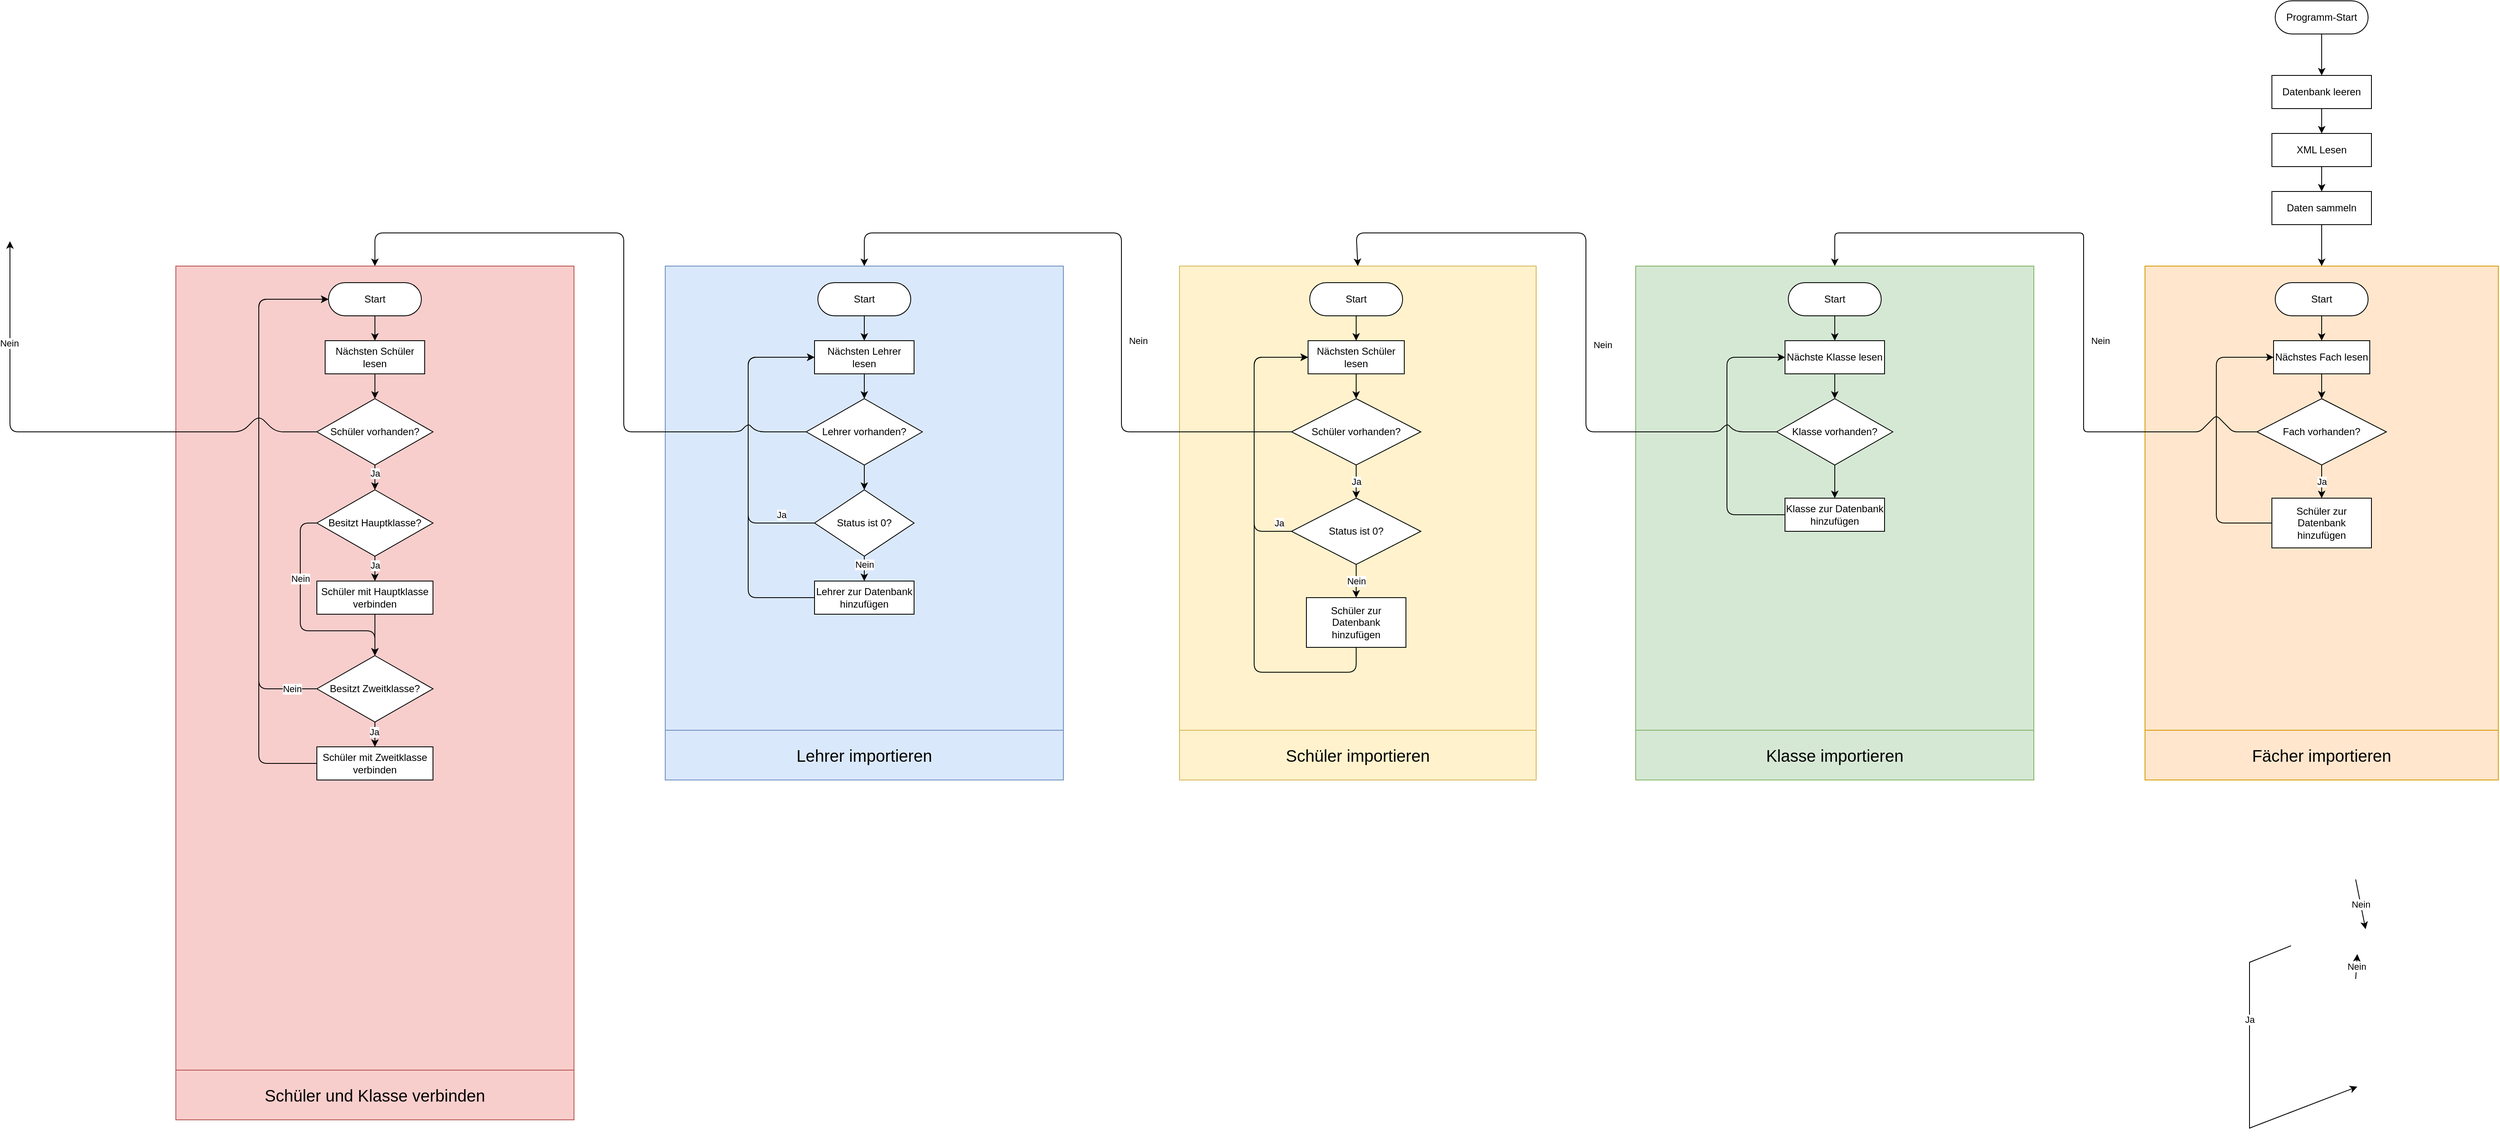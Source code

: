 <mxfile version="14.0.4" type="github">
  <diagram id="C5RBs43oDa-KdzZeNtuy" name="Page-1">
    <mxGraphModel dx="2893" dy="695" grid="1" gridSize="10" guides="1" tooltips="1" connect="1" arrows="1" fold="1" page="0" pageScale="1" pageWidth="827" pageHeight="1169" math="0" shadow="0">
      <root>
        <mxCell id="WIyWlLk6GJQsqaUBKTNV-0" />
        <mxCell id="WIyWlLk6GJQsqaUBKTNV-1" parent="WIyWlLk6GJQsqaUBKTNV-0" />
        <mxCell id="60U_zf2lgupUqB9_SDqL-3" value="" style="rounded=0;whiteSpace=wrap;html=1;fillColor=#ffe6cc;strokeColor=#d79b00;" parent="WIyWlLk6GJQsqaUBKTNV-1" vertex="1">
          <mxGeometry x="234" width="426" height="560" as="geometry" />
        </mxCell>
        <mxCell id="JuJs7r0N4jEg0hdFKSLC-4" style="edgeStyle=orthogonalEdgeStyle;rounded=0;orthogonalLoop=1;jettySize=auto;html=1;exitX=0.5;exitY=1;exitDx=0;exitDy=0;entryX=0.5;entryY=0;entryDx=0;entryDy=0;" parent="WIyWlLk6GJQsqaUBKTNV-1" source="JuJs7r0N4jEg0hdFKSLC-0" target="JuJs7r0N4jEg0hdFKSLC-3" edge="1">
          <mxGeometry relative="1" as="geometry">
            <mxPoint x="447" y="160" as="targetPoint" />
          </mxGeometry>
        </mxCell>
        <mxCell id="JuJs7r0N4jEg0hdFKSLC-0" value="Start" style="rounded=1;whiteSpace=wrap;html=1;arcSize=50;" parent="WIyWlLk6GJQsqaUBKTNV-1" vertex="1">
          <mxGeometry x="391.0" y="20" width="112" height="40" as="geometry" />
        </mxCell>
        <mxCell id="JuJs7r0N4jEg0hdFKSLC-8" style="edgeStyle=orthogonalEdgeStyle;rounded=0;orthogonalLoop=1;jettySize=auto;html=1;exitX=0.5;exitY=1;exitDx=0;exitDy=0;entryX=0.5;entryY=0;entryDx=0;entryDy=0;" parent="WIyWlLk6GJQsqaUBKTNV-1" source="JuJs7r0N4jEg0hdFKSLC-3" target="JuJs7r0N4jEg0hdFKSLC-7" edge="1">
          <mxGeometry relative="1" as="geometry" />
        </mxCell>
        <mxCell id="JuJs7r0N4jEg0hdFKSLC-3" value="Nächstes Fach lesen" style="rounded=0;whiteSpace=wrap;html=1;" parent="WIyWlLk6GJQsqaUBKTNV-1" vertex="1">
          <mxGeometry x="389.0" y="90" width="116" height="40" as="geometry" />
        </mxCell>
        <mxCell id="JuJs7r0N4jEg0hdFKSLC-7" value="Fach vorhanden?" style="rhombus;whiteSpace=wrap;html=1;rounded=0;" parent="WIyWlLk6GJQsqaUBKTNV-1" vertex="1">
          <mxGeometry x="369.0" y="160" width="156" height="80" as="geometry" />
        </mxCell>
        <mxCell id="JuJs7r0N4jEg0hdFKSLC-11" value="" style="endArrow=classic;html=1;entryX=0.5;entryY=0;entryDx=0;entryDy=0;exitX=0;exitY=0.5;exitDx=0;exitDy=0;arcSize=10;" parent="WIyWlLk6GJQsqaUBKTNV-1" source="JuJs7r0N4jEg0hdFKSLC-7" target="hUjPxDmS7OaNnPgwIUdK-8" edge="1">
          <mxGeometry relative="1" as="geometry">
            <mxPoint x="200" y="390" as="sourcePoint" />
            <mxPoint x="142.0" y="390" as="targetPoint" />
            <Array as="points">
              <mxPoint x="340" y="200" />
              <mxPoint x="320" y="180" />
              <mxPoint x="300" y="200" />
              <mxPoint x="160" y="200" />
              <mxPoint x="160" y="-40" />
              <mxPoint x="-140" y="-40" />
            </Array>
          </mxGeometry>
        </mxCell>
        <mxCell id="JuJs7r0N4jEg0hdFKSLC-12" value="Nein" style="edgeLabel;resizable=0;html=1;align=center;verticalAlign=middle;" parent="JuJs7r0N4jEg0hdFKSLC-11" connectable="0" vertex="1">
          <mxGeometry relative="1" as="geometry">
            <mxPoint x="20" y="66.78" as="offset" />
          </mxGeometry>
        </mxCell>
        <mxCell id="JuJs7r0N4jEg0hdFKSLC-14" value="" style="endArrow=classic;html=1;entryX=0.5;entryY=0;entryDx=0;entryDy=0;exitX=0.5;exitY=1;exitDx=0;exitDy=0;" parent="WIyWlLk6GJQsqaUBKTNV-1" source="JuJs7r0N4jEg0hdFKSLC-7" target="JuJs7r0N4jEg0hdFKSLC-47" edge="1">
          <mxGeometry relative="1" as="geometry">
            <mxPoint x="350.0" y="260" as="sourcePoint" />
            <mxPoint x="447" y="280" as="targetPoint" />
          </mxGeometry>
        </mxCell>
        <mxCell id="JuJs7r0N4jEg0hdFKSLC-15" value="Ja" style="edgeLabel;resizable=0;html=1;align=center;verticalAlign=middle;" parent="JuJs7r0N4jEg0hdFKSLC-14" connectable="0" vertex="1">
          <mxGeometry relative="1" as="geometry" />
        </mxCell>
        <mxCell id="JuJs7r0N4jEg0hdFKSLC-28" value="" style="endArrow=classic;html=1;entryX=0;entryY=0.5;entryDx=0;entryDy=0;exitX=0;exitY=0.5;exitDx=0;exitDy=0;rounded=1;" parent="WIyWlLk6GJQsqaUBKTNV-1" source="JuJs7r0N4jEg0hdFKSLC-47" target="JuJs7r0N4jEg0hdFKSLC-3" edge="1">
          <mxGeometry relative="1" as="geometry">
            <mxPoint x="410" y="510" as="sourcePoint" />
            <mxPoint x="320.0" y="330" as="targetPoint" />
            <Array as="points">
              <mxPoint x="320" y="310" />
              <mxPoint x="320" y="110" />
            </Array>
          </mxGeometry>
        </mxCell>
        <mxCell id="JuJs7r0N4jEg0hdFKSLC-34" value="" style="endArrow=classic;html=1;exitX=0.5;exitY=1;exitDx=0;exitDy=0;entryX=0.5;entryY=0;entryDx=0;entryDy=0;" parent="WIyWlLk6GJQsqaUBKTNV-1" target="JuJs7r0N4jEg0hdFKSLC-33" edge="1">
          <mxGeometry relative="1" as="geometry">
            <mxPoint x="488" y="740" as="sourcePoint" />
            <mxPoint x="500" y="800" as="targetPoint" />
          </mxGeometry>
        </mxCell>
        <mxCell id="JuJs7r0N4jEg0hdFKSLC-35" value="Nein" style="edgeLabel;resizable=0;html=1;align=center;verticalAlign=middle;" parent="JuJs7r0N4jEg0hdFKSLC-34" connectable="0" vertex="1">
          <mxGeometry relative="1" as="geometry" />
        </mxCell>
        <mxCell id="JuJs7r0N4jEg0hdFKSLC-43" style="edgeStyle=orthogonalEdgeStyle;rounded=0;orthogonalLoop=1;jettySize=auto;html=1;exitX=0.5;exitY=1;exitDx=0;exitDy=0;entryX=0.5;entryY=0;entryDx=0;entryDy=0;" parent="WIyWlLk6GJQsqaUBKTNV-1" target="JuJs7r0N4jEg0hdFKSLC-40" edge="1">
          <mxGeometry relative="1" as="geometry">
            <mxPoint x="488" y="960" as="sourcePoint" />
          </mxGeometry>
        </mxCell>
        <mxCell id="JuJs7r0N4jEg0hdFKSLC-37" value="" style="endArrow=classic;html=1;entryX=0.5;entryY=0;entryDx=0;entryDy=0;exitX=0.5;exitY=1;exitDx=0;exitDy=0;" parent="WIyWlLk6GJQsqaUBKTNV-1" target="JuJs7r0N4jEg0hdFKSLC-36" edge="1">
          <mxGeometry relative="1" as="geometry">
            <mxPoint x="488" y="860" as="sourcePoint" />
            <mxPoint x="490" y="830" as="targetPoint" />
          </mxGeometry>
        </mxCell>
        <mxCell id="JuJs7r0N4jEg0hdFKSLC-38" value="Nein" style="edgeLabel;resizable=0;html=1;align=center;verticalAlign=middle;" parent="JuJs7r0N4jEg0hdFKSLC-37" connectable="0" vertex="1">
          <mxGeometry relative="1" as="geometry" />
        </mxCell>
        <mxCell id="JuJs7r0N4jEg0hdFKSLC-50" style="edgeStyle=orthogonalEdgeStyle;rounded=0;orthogonalLoop=1;jettySize=auto;html=1;exitX=0.5;exitY=1;exitDx=0;exitDy=0;entryX=0.5;entryY=0;entryDx=0;entryDy=0;" parent="WIyWlLk6GJQsqaUBKTNV-1" target="JuJs7r0N4jEg0hdFKSLC-49" edge="1">
          <mxGeometry relative="1" as="geometry">
            <mxPoint x="447" y="1050" as="sourcePoint" />
          </mxGeometry>
        </mxCell>
        <mxCell id="JuJs7r0N4jEg0hdFKSLC-45" value="" style="endArrow=classic;html=1;entryX=0;entryY=0.5;entryDx=0;entryDy=0;exitX=0;exitY=0.5;exitDx=0;exitDy=0;arcSize=0;" parent="WIyWlLk6GJQsqaUBKTNV-1" target="JuJs7r0N4jEg0hdFKSLC-40" edge="1">
          <mxGeometry relative="1" as="geometry">
            <mxPoint x="410" y="820" as="sourcePoint" />
            <mxPoint x="490" y="990" as="targetPoint" />
            <Array as="points">
              <mxPoint x="360.0" y="840" />
              <mxPoint x="360.0" y="1040" />
            </Array>
          </mxGeometry>
        </mxCell>
        <mxCell id="JuJs7r0N4jEg0hdFKSLC-46" value="Ja" style="edgeLabel;resizable=0;html=1;align=center;verticalAlign=middle;" parent="JuJs7r0N4jEg0hdFKSLC-45" connectable="0" vertex="1">
          <mxGeometry relative="1" as="geometry">
            <mxPoint y="-74" as="offset" />
          </mxGeometry>
        </mxCell>
        <mxCell id="JuJs7r0N4jEg0hdFKSLC-47" value="Schüler zur Datenbank hinzufügen" style="rounded=0;whiteSpace=wrap;html=1;" parent="WIyWlLk6GJQsqaUBKTNV-1" vertex="1">
          <mxGeometry x="387.0" y="280" width="120" height="60" as="geometry" />
        </mxCell>
        <mxCell id="60U_zf2lgupUqB9_SDqL-4" value="" style="rounded=0;whiteSpace=wrap;html=1;fillColor=#dae8fc;strokeColor=#6c8ebf;" parent="WIyWlLk6GJQsqaUBKTNV-1" vertex="1">
          <mxGeometry x="-1550" width="480" height="560" as="geometry" />
        </mxCell>
        <mxCell id="60U_zf2lgupUqB9_SDqL-8" style="edgeStyle=orthogonalEdgeStyle;rounded=0;orthogonalLoop=1;jettySize=auto;html=1;exitX=0.5;exitY=1;exitDx=0;exitDy=0;entryX=0.5;entryY=0;entryDx=0;entryDy=0;" parent="WIyWlLk6GJQsqaUBKTNV-1" source="60U_zf2lgupUqB9_SDqL-5" target="60U_zf2lgupUqB9_SDqL-7" edge="1">
          <mxGeometry relative="1" as="geometry" />
        </mxCell>
        <mxCell id="60U_zf2lgupUqB9_SDqL-5" value="Start" style="rounded=1;whiteSpace=wrap;html=1;arcSize=50;" parent="WIyWlLk6GJQsqaUBKTNV-1" vertex="1">
          <mxGeometry x="-1366" y="20" width="112" height="40" as="geometry" />
        </mxCell>
        <mxCell id="60U_zf2lgupUqB9_SDqL-10" style="edgeStyle=orthogonalEdgeStyle;rounded=0;orthogonalLoop=1;jettySize=auto;html=1;exitX=0.5;exitY=1;exitDx=0;exitDy=0;entryX=0.5;entryY=0;entryDx=0;entryDy=0;" parent="WIyWlLk6GJQsqaUBKTNV-1" source="60U_zf2lgupUqB9_SDqL-7" target="60U_zf2lgupUqB9_SDqL-9" edge="1">
          <mxGeometry relative="1" as="geometry" />
        </mxCell>
        <mxCell id="60U_zf2lgupUqB9_SDqL-7" value="Nächsten Lehrer lesen" style="rounded=0;whiteSpace=wrap;html=1;" parent="WIyWlLk6GJQsqaUBKTNV-1" vertex="1">
          <mxGeometry x="-1370" y="90" width="120" height="40" as="geometry" />
        </mxCell>
        <mxCell id="60U_zf2lgupUqB9_SDqL-12" style="edgeStyle=orthogonalEdgeStyle;rounded=0;orthogonalLoop=1;jettySize=auto;html=1;exitX=0.5;exitY=1;exitDx=0;exitDy=0;entryX=0.5;entryY=0;entryDx=0;entryDy=0;" parent="WIyWlLk6GJQsqaUBKTNV-1" source="60U_zf2lgupUqB9_SDqL-9" target="60U_zf2lgupUqB9_SDqL-11" edge="1">
          <mxGeometry relative="1" as="geometry" />
        </mxCell>
        <mxCell id="60U_zf2lgupUqB9_SDqL-22" style="rounded=1;orthogonalLoop=1;jettySize=auto;html=1;exitX=0;exitY=0.5;exitDx=0;exitDy=0;entryX=0.5;entryY=0;entryDx=0;entryDy=0;" parent="WIyWlLk6GJQsqaUBKTNV-1" source="60U_zf2lgupUqB9_SDqL-9" edge="1" target="hUjPxDmS7OaNnPgwIUdK-46">
          <mxGeometry relative="1" as="geometry">
            <mxPoint x="-1600" y="200" as="targetPoint" />
            <Array as="points">
              <mxPoint x="-1440" y="200" />
              <mxPoint x="-1450" y="190" />
              <mxPoint x="-1460" y="200" />
              <mxPoint x="-1600" y="200" />
              <mxPoint x="-1600" y="-40" />
              <mxPoint x="-1900" y="-40" />
            </Array>
          </mxGeometry>
        </mxCell>
        <mxCell id="60U_zf2lgupUqB9_SDqL-9" value="Lehrer vorhanden?" style="rhombus;whiteSpace=wrap;html=1;" parent="WIyWlLk6GJQsqaUBKTNV-1" vertex="1">
          <mxGeometry x="-1380" y="160" width="140" height="80" as="geometry" />
        </mxCell>
        <mxCell id="60U_zf2lgupUqB9_SDqL-16" style="edgeStyle=orthogonalEdgeStyle;rounded=1;orthogonalLoop=1;jettySize=auto;html=1;exitX=0;exitY=0.5;exitDx=0;exitDy=0;entryX=0;entryY=0.5;entryDx=0;entryDy=0;" parent="WIyWlLk6GJQsqaUBKTNV-1" source="60U_zf2lgupUqB9_SDqL-11" target="60U_zf2lgupUqB9_SDqL-7" edge="1">
          <mxGeometry relative="1" as="geometry">
            <mxPoint x="-1440.0" y="310" as="targetPoint" />
            <Array as="points">
              <mxPoint x="-1450" y="310" />
              <mxPoint x="-1450" y="110" />
            </Array>
          </mxGeometry>
        </mxCell>
        <mxCell id="hUjPxDmS7OaNnPgwIUdK-66" value="Ja" style="edgeLabel;html=1;align=center;verticalAlign=middle;resizable=0;points=[];" vertex="1" connectable="0" parent="60U_zf2lgupUqB9_SDqL-16">
          <mxGeometry x="-0.303" relative="1" as="geometry">
            <mxPoint x="40" y="35" as="offset" />
          </mxGeometry>
        </mxCell>
        <mxCell id="60U_zf2lgupUqB9_SDqL-19" style="edgeStyle=orthogonalEdgeStyle;rounded=0;orthogonalLoop=1;jettySize=auto;html=1;exitX=0.5;exitY=1;exitDx=0;exitDy=0;entryX=0.5;entryY=0;entryDx=0;entryDy=0;" parent="WIyWlLk6GJQsqaUBKTNV-1" source="60U_zf2lgupUqB9_SDqL-11" target="60U_zf2lgupUqB9_SDqL-18" edge="1">
          <mxGeometry relative="1" as="geometry" />
        </mxCell>
        <mxCell id="hUjPxDmS7OaNnPgwIUdK-67" value="Nein" style="edgeLabel;html=1;align=center;verticalAlign=middle;resizable=0;points=[];" vertex="1" connectable="0" parent="60U_zf2lgupUqB9_SDqL-19">
          <mxGeometry x="0.241" relative="1" as="geometry">
            <mxPoint y="-8.86" as="offset" />
          </mxGeometry>
        </mxCell>
        <mxCell id="60U_zf2lgupUqB9_SDqL-11" value="Status ist 0?" style="rhombus;whiteSpace=wrap;html=1;" parent="WIyWlLk6GJQsqaUBKTNV-1" vertex="1">
          <mxGeometry x="-1370" y="270" width="120" height="80" as="geometry" />
        </mxCell>
        <mxCell id="60U_zf2lgupUqB9_SDqL-23" style="edgeStyle=none;rounded=1;orthogonalLoop=1;jettySize=auto;html=1;exitX=0;exitY=0.5;exitDx=0;exitDy=0;entryX=0;entryY=0.5;entryDx=0;entryDy=0;" parent="WIyWlLk6GJQsqaUBKTNV-1" source="60U_zf2lgupUqB9_SDqL-18" target="60U_zf2lgupUqB9_SDqL-7" edge="1">
          <mxGeometry relative="1" as="geometry">
            <Array as="points">
              <mxPoint x="-1450" y="400" />
              <mxPoint x="-1450" y="110" />
            </Array>
            <mxPoint x="-1450" y="320" as="targetPoint" />
          </mxGeometry>
        </mxCell>
        <mxCell id="60U_zf2lgupUqB9_SDqL-18" value="Lehrer zur Datenbank hinzufügen" style="rounded=0;whiteSpace=wrap;html=1;" parent="WIyWlLk6GJQsqaUBKTNV-1" vertex="1">
          <mxGeometry x="-1370" y="380" width="120" height="40" as="geometry" />
        </mxCell>
        <mxCell id="hUjPxDmS7OaNnPgwIUdK-1" style="edgeStyle=orthogonalEdgeStyle;rounded=0;orthogonalLoop=1;jettySize=auto;html=1;exitX=0.5;exitY=1;exitDx=0;exitDy=0;entryX=0.5;entryY=0;entryDx=0;entryDy=0;" edge="1" parent="WIyWlLk6GJQsqaUBKTNV-1" source="hUjPxDmS7OaNnPgwIUdK-6" target="60U_zf2lgupUqB9_SDqL-3">
          <mxGeometry relative="1" as="geometry" />
        </mxCell>
        <mxCell id="hUjPxDmS7OaNnPgwIUdK-0" value="Programm-Start" style="rounded=1;whiteSpace=wrap;html=1;arcSize=50;" vertex="1" parent="WIyWlLk6GJQsqaUBKTNV-1">
          <mxGeometry x="391.0" y="-320" width="112" height="40" as="geometry" />
        </mxCell>
        <mxCell id="hUjPxDmS7OaNnPgwIUdK-2" value="Datenbank leeren" style="rounded=0;whiteSpace=wrap;html=1;" vertex="1" parent="WIyWlLk6GJQsqaUBKTNV-1">
          <mxGeometry x="387" y="-230" width="120" height="40" as="geometry" />
        </mxCell>
        <mxCell id="hUjPxDmS7OaNnPgwIUdK-3" style="edgeStyle=orthogonalEdgeStyle;rounded=0;orthogonalLoop=1;jettySize=auto;html=1;exitX=0.5;exitY=1;exitDx=0;exitDy=0;entryX=0.5;entryY=0;entryDx=0;entryDy=0;" edge="1" parent="WIyWlLk6GJQsqaUBKTNV-1" source="hUjPxDmS7OaNnPgwIUdK-0" target="hUjPxDmS7OaNnPgwIUdK-2">
          <mxGeometry relative="1" as="geometry">
            <mxPoint x="447" y="-280" as="sourcePoint" />
            <mxPoint x="447" as="targetPoint" />
          </mxGeometry>
        </mxCell>
        <mxCell id="hUjPxDmS7OaNnPgwIUdK-4" value="XML Lesen" style="rounded=0;whiteSpace=wrap;html=1;" vertex="1" parent="WIyWlLk6GJQsqaUBKTNV-1">
          <mxGeometry x="387" y="-160" width="120" height="40" as="geometry" />
        </mxCell>
        <mxCell id="hUjPxDmS7OaNnPgwIUdK-5" style="edgeStyle=orthogonalEdgeStyle;rounded=0;orthogonalLoop=1;jettySize=auto;html=1;exitX=0.5;exitY=1;exitDx=0;exitDy=0;entryX=0.5;entryY=0;entryDx=0;entryDy=0;" edge="1" parent="WIyWlLk6GJQsqaUBKTNV-1" source="hUjPxDmS7OaNnPgwIUdK-2" target="hUjPxDmS7OaNnPgwIUdK-4">
          <mxGeometry relative="1" as="geometry">
            <mxPoint x="447" y="-210" as="sourcePoint" />
            <mxPoint x="447" as="targetPoint" />
          </mxGeometry>
        </mxCell>
        <mxCell id="hUjPxDmS7OaNnPgwIUdK-6" value="Daten sammeln" style="rounded=0;whiteSpace=wrap;html=1;" vertex="1" parent="WIyWlLk6GJQsqaUBKTNV-1">
          <mxGeometry x="387" y="-90" width="120" height="40" as="geometry" />
        </mxCell>
        <mxCell id="hUjPxDmS7OaNnPgwIUdK-7" style="edgeStyle=orthogonalEdgeStyle;rounded=0;orthogonalLoop=1;jettySize=auto;html=1;exitX=0.5;exitY=1;exitDx=0;exitDy=0;entryX=0.5;entryY=0;entryDx=0;entryDy=0;" edge="1" parent="WIyWlLk6GJQsqaUBKTNV-1" source="hUjPxDmS7OaNnPgwIUdK-4" target="hUjPxDmS7OaNnPgwIUdK-6">
          <mxGeometry relative="1" as="geometry">
            <mxPoint x="447" y="-120" as="sourcePoint" />
            <mxPoint x="447" as="targetPoint" />
          </mxGeometry>
        </mxCell>
        <mxCell id="hUjPxDmS7OaNnPgwIUdK-8" value="" style="rounded=0;whiteSpace=wrap;html=1;fillColor=#d5e8d4;strokeColor=#82b366;" vertex="1" parent="WIyWlLk6GJQsqaUBKTNV-1">
          <mxGeometry x="-380" width="480" height="560" as="geometry" />
        </mxCell>
        <mxCell id="hUjPxDmS7OaNnPgwIUdK-9" style="edgeStyle=orthogonalEdgeStyle;rounded=0;orthogonalLoop=1;jettySize=auto;html=1;exitX=0.5;exitY=1;exitDx=0;exitDy=0;entryX=0.5;entryY=0;entryDx=0;entryDy=0;" edge="1" source="hUjPxDmS7OaNnPgwIUdK-10" target="hUjPxDmS7OaNnPgwIUdK-12" parent="WIyWlLk6GJQsqaUBKTNV-1">
          <mxGeometry relative="1" as="geometry" />
        </mxCell>
        <mxCell id="hUjPxDmS7OaNnPgwIUdK-10" value="Start" style="rounded=1;whiteSpace=wrap;html=1;arcSize=50;" vertex="1" parent="WIyWlLk6GJQsqaUBKTNV-1">
          <mxGeometry x="-196" y="20" width="112" height="40" as="geometry" />
        </mxCell>
        <mxCell id="hUjPxDmS7OaNnPgwIUdK-11" style="edgeStyle=orthogonalEdgeStyle;rounded=0;orthogonalLoop=1;jettySize=auto;html=1;exitX=0.5;exitY=1;exitDx=0;exitDy=0;entryX=0.5;entryY=0;entryDx=0;entryDy=0;" edge="1" source="hUjPxDmS7OaNnPgwIUdK-12" target="hUjPxDmS7OaNnPgwIUdK-15" parent="WIyWlLk6GJQsqaUBKTNV-1">
          <mxGeometry relative="1" as="geometry" />
        </mxCell>
        <mxCell id="hUjPxDmS7OaNnPgwIUdK-12" value="Nächste Klasse lesen" style="rounded=0;whiteSpace=wrap;html=1;" vertex="1" parent="WIyWlLk6GJQsqaUBKTNV-1">
          <mxGeometry x="-200" y="90" width="120" height="40" as="geometry" />
        </mxCell>
        <mxCell id="hUjPxDmS7OaNnPgwIUdK-13" style="edgeStyle=orthogonalEdgeStyle;rounded=0;orthogonalLoop=1;jettySize=auto;html=1;exitX=0.5;exitY=1;exitDx=0;exitDy=0;entryX=0.5;entryY=0;entryDx=0;entryDy=0;" edge="1" source="hUjPxDmS7OaNnPgwIUdK-15" target="hUjPxDmS7OaNnPgwIUdK-22" parent="WIyWlLk6GJQsqaUBKTNV-1">
          <mxGeometry relative="1" as="geometry">
            <mxPoint x="-140" y="270" as="targetPoint" />
          </mxGeometry>
        </mxCell>
        <mxCell id="hUjPxDmS7OaNnPgwIUdK-14" style="rounded=1;orthogonalLoop=1;jettySize=auto;html=1;exitX=0;exitY=0.5;exitDx=0;exitDy=0;entryX=0.5;entryY=0;entryDx=0;entryDy=0;" edge="1" source="hUjPxDmS7OaNnPgwIUdK-15" parent="WIyWlLk6GJQsqaUBKTNV-1" target="hUjPxDmS7OaNnPgwIUdK-25">
          <mxGeometry relative="1" as="geometry">
            <mxPoint x="-420" y="200" as="targetPoint" />
            <Array as="points">
              <mxPoint x="-260" y="200" />
              <mxPoint x="-270" y="190" />
              <mxPoint x="-280" y="200" />
              <mxPoint x="-440" y="200" />
              <mxPoint x="-440" y="-40" />
              <mxPoint x="-717" y="-40" />
            </Array>
          </mxGeometry>
        </mxCell>
        <mxCell id="hUjPxDmS7OaNnPgwIUdK-23" value="Nein" style="edgeLabel;html=1;align=center;verticalAlign=middle;resizable=0;points=[];" vertex="1" connectable="0" parent="hUjPxDmS7OaNnPgwIUdK-14">
          <mxGeometry x="-0.146" y="-2" relative="1" as="geometry">
            <mxPoint x="18" y="-4.17" as="offset" />
          </mxGeometry>
        </mxCell>
        <mxCell id="hUjPxDmS7OaNnPgwIUdK-15" value="Klasse vorhanden?" style="rhombus;whiteSpace=wrap;html=1;" vertex="1" parent="WIyWlLk6GJQsqaUBKTNV-1">
          <mxGeometry x="-210" y="160" width="140" height="80" as="geometry" />
        </mxCell>
        <mxCell id="hUjPxDmS7OaNnPgwIUdK-21" style="edgeStyle=none;rounded=1;orthogonalLoop=1;jettySize=auto;html=1;exitX=0;exitY=0.5;exitDx=0;exitDy=0;entryX=0;entryY=0.5;entryDx=0;entryDy=0;" edge="1" source="hUjPxDmS7OaNnPgwIUdK-22" target="hUjPxDmS7OaNnPgwIUdK-12" parent="WIyWlLk6GJQsqaUBKTNV-1">
          <mxGeometry relative="1" as="geometry">
            <Array as="points">
              <mxPoint x="-270" y="300" />
              <mxPoint x="-270" y="110" />
            </Array>
            <mxPoint x="-270" y="320" as="targetPoint" />
          </mxGeometry>
        </mxCell>
        <mxCell id="hUjPxDmS7OaNnPgwIUdK-22" value="Klasse zur Datenbank hinzufügen" style="rounded=0;whiteSpace=wrap;html=1;" vertex="1" parent="WIyWlLk6GJQsqaUBKTNV-1">
          <mxGeometry x="-200" y="280" width="120" height="40" as="geometry" />
        </mxCell>
        <mxCell id="hUjPxDmS7OaNnPgwIUdK-25" value="" style="rounded=0;whiteSpace=wrap;html=1;fillColor=#fff2cc;strokeColor=#d6b656;" vertex="1" parent="WIyWlLk6GJQsqaUBKTNV-1">
          <mxGeometry x="-930" width="430" height="560" as="geometry" />
        </mxCell>
        <mxCell id="hUjPxDmS7OaNnPgwIUdK-26" style="edgeStyle=orthogonalEdgeStyle;rounded=0;orthogonalLoop=1;jettySize=auto;html=1;exitX=0.5;exitY=1;exitDx=0;exitDy=0;entryX=0.5;entryY=0;entryDx=0;entryDy=0;" edge="1" source="hUjPxDmS7OaNnPgwIUdK-27" target="hUjPxDmS7OaNnPgwIUdK-29" parent="WIyWlLk6GJQsqaUBKTNV-1">
          <mxGeometry relative="1" as="geometry">
            <mxPoint x="-717" y="160" as="targetPoint" />
          </mxGeometry>
        </mxCell>
        <mxCell id="hUjPxDmS7OaNnPgwIUdK-27" value="Start" style="rounded=1;whiteSpace=wrap;html=1;arcSize=50;" vertex="1" parent="WIyWlLk6GJQsqaUBKTNV-1">
          <mxGeometry x="-773" y="20" width="112" height="40" as="geometry" />
        </mxCell>
        <mxCell id="hUjPxDmS7OaNnPgwIUdK-28" style="edgeStyle=orthogonalEdgeStyle;rounded=0;orthogonalLoop=1;jettySize=auto;html=1;exitX=0.5;exitY=1;exitDx=0;exitDy=0;entryX=0.5;entryY=0;entryDx=0;entryDy=0;" edge="1" source="hUjPxDmS7OaNnPgwIUdK-29" target="hUjPxDmS7OaNnPgwIUdK-30" parent="WIyWlLk6GJQsqaUBKTNV-1">
          <mxGeometry relative="1" as="geometry" />
        </mxCell>
        <mxCell id="hUjPxDmS7OaNnPgwIUdK-29" value="Nächsten Schüler lesen" style="rounded=0;whiteSpace=wrap;html=1;" vertex="1" parent="WIyWlLk6GJQsqaUBKTNV-1">
          <mxGeometry x="-775" y="90" width="116" height="40" as="geometry" />
        </mxCell>
        <mxCell id="hUjPxDmS7OaNnPgwIUdK-43" style="rounded=1;orthogonalLoop=1;jettySize=auto;html=1;exitX=0;exitY=0.5;exitDx=0;exitDy=0;entryX=0.5;entryY=0;entryDx=0;entryDy=0;" edge="1" parent="WIyWlLk6GJQsqaUBKTNV-1" source="hUjPxDmS7OaNnPgwIUdK-30" target="60U_zf2lgupUqB9_SDqL-4">
          <mxGeometry relative="1" as="geometry">
            <Array as="points">
              <mxPoint x="-1000" y="200" />
              <mxPoint x="-1000" y="-40" />
              <mxPoint x="-1310" y="-40" />
            </Array>
          </mxGeometry>
        </mxCell>
        <mxCell id="hUjPxDmS7OaNnPgwIUdK-44" value="Nein" style="edgeLabel;html=1;align=center;verticalAlign=middle;resizable=0;points=[];" vertex="1" connectable="0" parent="hUjPxDmS7OaNnPgwIUdK-43">
          <mxGeometry x="-0.249" y="-1" relative="1" as="geometry">
            <mxPoint x="19" y="-16.67" as="offset" />
          </mxGeometry>
        </mxCell>
        <mxCell id="hUjPxDmS7OaNnPgwIUdK-30" value="Schüler vorhanden?" style="rhombus;whiteSpace=wrap;html=1;rounded=0;" vertex="1" parent="WIyWlLk6GJQsqaUBKTNV-1">
          <mxGeometry x="-795" y="160" width="156" height="80" as="geometry" />
        </mxCell>
        <mxCell id="hUjPxDmS7OaNnPgwIUdK-31" value="Status ist 0?" style="rhombus;whiteSpace=wrap;html=1;rounded=0;" vertex="1" parent="WIyWlLk6GJQsqaUBKTNV-1">
          <mxGeometry x="-795" y="280" width="156" height="80" as="geometry" />
        </mxCell>
        <mxCell id="hUjPxDmS7OaNnPgwIUdK-32" value="" style="endArrow=classic;html=1;entryX=0.5;entryY=0;entryDx=0;entryDy=0;exitX=0.5;exitY=1;exitDx=0;exitDy=0;" edge="1" source="hUjPxDmS7OaNnPgwIUdK-30" target="hUjPxDmS7OaNnPgwIUdK-31" parent="WIyWlLk6GJQsqaUBKTNV-1">
          <mxGeometry relative="1" as="geometry">
            <mxPoint x="-814" y="260" as="sourcePoint" />
            <mxPoint x="-714" y="260" as="targetPoint" />
          </mxGeometry>
        </mxCell>
        <mxCell id="hUjPxDmS7OaNnPgwIUdK-33" value="Ja" style="edgeLabel;resizable=0;html=1;align=center;verticalAlign=middle;" connectable="0" vertex="1" parent="hUjPxDmS7OaNnPgwIUdK-32">
          <mxGeometry relative="1" as="geometry" />
        </mxCell>
        <mxCell id="hUjPxDmS7OaNnPgwIUdK-36" value="" style="endArrow=classic;html=1;exitX=0.5;exitY=1;exitDx=0;exitDy=0;entryX=0.5;entryY=0;entryDx=0;entryDy=0;" edge="1" source="hUjPxDmS7OaNnPgwIUdK-31" target="hUjPxDmS7OaNnPgwIUdK-41" parent="WIyWlLk6GJQsqaUBKTNV-1">
          <mxGeometry relative="1" as="geometry">
            <mxPoint x="-764" y="320" as="sourcePoint" />
            <mxPoint x="-554" y="360" as="targetPoint" />
          </mxGeometry>
        </mxCell>
        <mxCell id="hUjPxDmS7OaNnPgwIUdK-37" value="Nein" style="edgeLabel;resizable=0;html=1;align=center;verticalAlign=middle;" connectable="0" vertex="1" parent="hUjPxDmS7OaNnPgwIUdK-36">
          <mxGeometry relative="1" as="geometry" />
        </mxCell>
        <mxCell id="hUjPxDmS7OaNnPgwIUdK-38" value="" style="endArrow=classic;html=1;entryX=0;entryY=0.5;entryDx=0;entryDy=0;exitX=0.5;exitY=1;exitDx=0;exitDy=0;" edge="1" source="hUjPxDmS7OaNnPgwIUdK-41" target="hUjPxDmS7OaNnPgwIUdK-29" parent="WIyWlLk6GJQsqaUBKTNV-1">
          <mxGeometry relative="1" as="geometry">
            <mxPoint x="-754" y="510" as="sourcePoint" />
            <mxPoint x="-844" y="330" as="targetPoint" />
            <Array as="points">
              <mxPoint x="-717" y="490" />
              <mxPoint x="-840" y="490" />
              <mxPoint x="-840" y="110" />
            </Array>
          </mxGeometry>
        </mxCell>
        <mxCell id="hUjPxDmS7OaNnPgwIUdK-39" value="" style="endArrow=classic;html=1;exitX=0;exitY=0.5;exitDx=0;exitDy=0;entryX=0;entryY=0.5;entryDx=0;entryDy=0;" edge="1" source="hUjPxDmS7OaNnPgwIUdK-31" target="hUjPxDmS7OaNnPgwIUdK-29" parent="WIyWlLk6GJQsqaUBKTNV-1">
          <mxGeometry relative="1" as="geometry">
            <mxPoint x="-764" y="390" as="sourcePoint" />
            <mxPoint x="-834" y="320" as="targetPoint" />
            <Array as="points">
              <mxPoint x="-840" y="320" />
              <mxPoint x="-840" y="110" />
            </Array>
          </mxGeometry>
        </mxCell>
        <mxCell id="hUjPxDmS7OaNnPgwIUdK-40" value="Ja" style="edgeLabel;resizable=0;html=1;align=center;verticalAlign=middle;" connectable="0" vertex="1" parent="hUjPxDmS7OaNnPgwIUdK-39">
          <mxGeometry relative="1" as="geometry">
            <mxPoint x="30" y="105" as="offset" />
          </mxGeometry>
        </mxCell>
        <mxCell id="hUjPxDmS7OaNnPgwIUdK-41" value="Schüler zur Datenbank hinzufügen" style="rounded=0;whiteSpace=wrap;html=1;" vertex="1" parent="WIyWlLk6GJQsqaUBKTNV-1">
          <mxGeometry x="-777" y="400" width="120" height="60" as="geometry" />
        </mxCell>
        <mxCell id="hUjPxDmS7OaNnPgwIUdK-46" value="" style="rounded=0;whiteSpace=wrap;html=1;fillColor=#f8cecc;strokeColor=#b85450;" vertex="1" parent="WIyWlLk6GJQsqaUBKTNV-1">
          <mxGeometry x="-2140" width="480" height="970" as="geometry" />
        </mxCell>
        <mxCell id="hUjPxDmS7OaNnPgwIUdK-47" style="edgeStyle=orthogonalEdgeStyle;rounded=0;orthogonalLoop=1;jettySize=auto;html=1;exitX=0.5;exitY=1;exitDx=0;exitDy=0;entryX=0.5;entryY=0;entryDx=0;entryDy=0;" edge="1" source="hUjPxDmS7OaNnPgwIUdK-48" target="hUjPxDmS7OaNnPgwIUdK-50" parent="WIyWlLk6GJQsqaUBKTNV-1">
          <mxGeometry relative="1" as="geometry" />
        </mxCell>
        <mxCell id="hUjPxDmS7OaNnPgwIUdK-48" value="Start" style="rounded=1;whiteSpace=wrap;html=1;arcSize=50;" vertex="1" parent="WIyWlLk6GJQsqaUBKTNV-1">
          <mxGeometry x="-1956" y="20" width="112" height="40" as="geometry" />
        </mxCell>
        <mxCell id="hUjPxDmS7OaNnPgwIUdK-49" style="edgeStyle=orthogonalEdgeStyle;rounded=0;orthogonalLoop=1;jettySize=auto;html=1;exitX=0.5;exitY=1;exitDx=0;exitDy=0;entryX=0.5;entryY=0;entryDx=0;entryDy=0;" edge="1" source="hUjPxDmS7OaNnPgwIUdK-50" target="hUjPxDmS7OaNnPgwIUdK-52" parent="WIyWlLk6GJQsqaUBKTNV-1">
          <mxGeometry relative="1" as="geometry" />
        </mxCell>
        <mxCell id="hUjPxDmS7OaNnPgwIUdK-50" value="Nächsten Schüler lesen" style="rounded=0;whiteSpace=wrap;html=1;" vertex="1" parent="WIyWlLk6GJQsqaUBKTNV-1">
          <mxGeometry x="-1960" y="90" width="120" height="40" as="geometry" />
        </mxCell>
        <mxCell id="hUjPxDmS7OaNnPgwIUdK-51" style="edgeStyle=orthogonalEdgeStyle;rounded=0;orthogonalLoop=1;jettySize=auto;html=1;exitX=0.5;exitY=1;exitDx=0;exitDy=0;entryX=0.5;entryY=0;entryDx=0;entryDy=0;" edge="1" source="hUjPxDmS7OaNnPgwIUdK-52" target="hUjPxDmS7OaNnPgwIUdK-55" parent="WIyWlLk6GJQsqaUBKTNV-1">
          <mxGeometry relative="1" as="geometry" />
        </mxCell>
        <mxCell id="hUjPxDmS7OaNnPgwIUdK-78" value="Ja" style="edgeLabel;html=1;align=center;verticalAlign=middle;resizable=0;points=[];" vertex="1" connectable="0" parent="hUjPxDmS7OaNnPgwIUdK-51">
          <mxGeometry x="0.237" relative="1" as="geometry">
            <mxPoint y="-8.64" as="offset" />
          </mxGeometry>
        </mxCell>
        <mxCell id="hUjPxDmS7OaNnPgwIUdK-65" style="edgeStyle=none;rounded=1;orthogonalLoop=1;jettySize=auto;html=1;exitX=0;exitY=0.5;exitDx=0;exitDy=0;" edge="1" parent="WIyWlLk6GJQsqaUBKTNV-1" source="hUjPxDmS7OaNnPgwIUdK-52">
          <mxGeometry relative="1" as="geometry">
            <mxPoint x="-2340" y="-30" as="targetPoint" />
            <Array as="points">
              <mxPoint x="-2020" y="200" />
              <mxPoint x="-2040" y="180" />
              <mxPoint x="-2060" y="200" />
              <mxPoint x="-2340" y="200" />
            </Array>
          </mxGeometry>
        </mxCell>
        <mxCell id="hUjPxDmS7OaNnPgwIUdK-83" value="Nein" style="edgeLabel;html=1;align=center;verticalAlign=middle;resizable=0;points=[];" vertex="1" connectable="0" parent="hUjPxDmS7OaNnPgwIUdK-65">
          <mxGeometry x="0.6" y="1" relative="1" as="geometry">
            <mxPoint as="offset" />
          </mxGeometry>
        </mxCell>
        <mxCell id="hUjPxDmS7OaNnPgwIUdK-52" value="Schüler vorhanden?" style="rhombus;whiteSpace=wrap;html=1;" vertex="1" parent="WIyWlLk6GJQsqaUBKTNV-1">
          <mxGeometry x="-1970" y="160" width="140" height="80" as="geometry" />
        </mxCell>
        <mxCell id="hUjPxDmS7OaNnPgwIUdK-53" style="edgeStyle=orthogonalEdgeStyle;rounded=1;orthogonalLoop=1;jettySize=auto;html=1;exitX=0;exitY=0.5;exitDx=0;exitDy=0;entryX=0.5;entryY=0;entryDx=0;entryDy=0;" edge="1" source="hUjPxDmS7OaNnPgwIUdK-55" target="hUjPxDmS7OaNnPgwIUdK-70" parent="WIyWlLk6GJQsqaUBKTNV-1">
          <mxGeometry relative="1" as="geometry">
            <mxPoint x="-1900" y="470" as="targetPoint" />
            <Array as="points">
              <mxPoint x="-1990" y="310" />
              <mxPoint x="-1990" y="440" />
              <mxPoint x="-1900" y="440" />
            </Array>
          </mxGeometry>
        </mxCell>
        <mxCell id="hUjPxDmS7OaNnPgwIUdK-82" value="Nein" style="edgeLabel;html=1;align=center;verticalAlign=middle;resizable=0;points=[];" vertex="1" connectable="0" parent="hUjPxDmS7OaNnPgwIUdK-53">
          <mxGeometry x="-0.356" relative="1" as="geometry">
            <mxPoint as="offset" />
          </mxGeometry>
        </mxCell>
        <mxCell id="hUjPxDmS7OaNnPgwIUdK-54" style="edgeStyle=orthogonalEdgeStyle;rounded=0;orthogonalLoop=1;jettySize=auto;html=1;exitX=0.5;exitY=1;exitDx=0;exitDy=0;entryX=0.5;entryY=0;entryDx=0;entryDy=0;" edge="1" source="hUjPxDmS7OaNnPgwIUdK-55" target="hUjPxDmS7OaNnPgwIUdK-59" parent="WIyWlLk6GJQsqaUBKTNV-1">
          <mxGeometry relative="1" as="geometry" />
        </mxCell>
        <mxCell id="hUjPxDmS7OaNnPgwIUdK-79" value="Ja" style="edgeLabel;html=1;align=center;verticalAlign=middle;resizable=0;points=[];" vertex="1" connectable="0" parent="hUjPxDmS7OaNnPgwIUdK-54">
          <mxGeometry x="-0.289" relative="1" as="geometry">
            <mxPoint as="offset" />
          </mxGeometry>
        </mxCell>
        <mxCell id="hUjPxDmS7OaNnPgwIUdK-55" value="Besitzt Hauptklasse?" style="rhombus;whiteSpace=wrap;html=1;" vertex="1" parent="WIyWlLk6GJQsqaUBKTNV-1">
          <mxGeometry x="-1970" y="270" width="140" height="80" as="geometry" />
        </mxCell>
        <mxCell id="hUjPxDmS7OaNnPgwIUdK-69" style="edgeStyle=none;rounded=1;orthogonalLoop=1;jettySize=auto;html=1;exitX=0.5;exitY=1;exitDx=0;exitDy=0;entryX=0.5;entryY=0;entryDx=0;entryDy=0;" edge="1" parent="WIyWlLk6GJQsqaUBKTNV-1" source="hUjPxDmS7OaNnPgwIUdK-59" target="hUjPxDmS7OaNnPgwIUdK-70">
          <mxGeometry relative="1" as="geometry">
            <mxPoint x="-1900" y="470" as="targetPoint" />
          </mxGeometry>
        </mxCell>
        <mxCell id="hUjPxDmS7OaNnPgwIUdK-59" value="Schüler mit Hauptklasse verbinden" style="rounded=0;whiteSpace=wrap;html=1;" vertex="1" parent="WIyWlLk6GJQsqaUBKTNV-1">
          <mxGeometry x="-1970" y="380" width="140" height="40" as="geometry" />
        </mxCell>
        <mxCell id="hUjPxDmS7OaNnPgwIUdK-60" value="&lt;font style=&quot;font-size: 20px&quot;&gt;Schüler und Klasse verbinden&lt;/font&gt;" style="rounded=0;whiteSpace=wrap;html=1;fillColor=#f8cecc;strokeColor=#b85450;" vertex="1" parent="WIyWlLk6GJQsqaUBKTNV-1">
          <mxGeometry x="-2140" y="970" width="480" height="60" as="geometry" />
        </mxCell>
        <mxCell id="hUjPxDmS7OaNnPgwIUdK-61" value="&lt;font style=&quot;font-size: 20px&quot;&gt;Lehrer importieren&lt;/font&gt;" style="rounded=0;whiteSpace=wrap;html=1;fillColor=#dae8fc;strokeColor=#6c8ebf;" vertex="1" parent="WIyWlLk6GJQsqaUBKTNV-1">
          <mxGeometry x="-1550" y="560" width="480" height="60" as="geometry" />
        </mxCell>
        <mxCell id="hUjPxDmS7OaNnPgwIUdK-62" value="&lt;font style=&quot;font-size: 20px&quot;&gt;Schüler importieren&lt;/font&gt;" style="rounded=0;whiteSpace=wrap;html=1;fillColor=#fff2cc;strokeColor=#d6b656;" vertex="1" parent="WIyWlLk6GJQsqaUBKTNV-1">
          <mxGeometry x="-930" y="560" width="430" height="60" as="geometry" />
        </mxCell>
        <mxCell id="hUjPxDmS7OaNnPgwIUdK-63" value="&lt;font style=&quot;font-size: 20px&quot;&gt;Klasse importieren&lt;/font&gt;" style="rounded=0;whiteSpace=wrap;html=1;fillColor=#d5e8d4;strokeColor=#82b366;" vertex="1" parent="WIyWlLk6GJQsqaUBKTNV-1">
          <mxGeometry x="-380" y="560" width="480" height="60" as="geometry" />
        </mxCell>
        <mxCell id="hUjPxDmS7OaNnPgwIUdK-64" value="&lt;font style=&quot;font-size: 20px&quot;&gt;Fächer importieren&lt;/font&gt;" style="rounded=0;whiteSpace=wrap;html=1;fillColor=#ffe6cc;strokeColor=#d79b00;" vertex="1" parent="WIyWlLk6GJQsqaUBKTNV-1">
          <mxGeometry x="234" y="560" width="426" height="60" as="geometry" />
        </mxCell>
        <mxCell id="hUjPxDmS7OaNnPgwIUdK-77" style="edgeStyle=none;orthogonalLoop=1;jettySize=auto;html=1;exitX=0;exitY=0.5;exitDx=0;exitDy=0;entryX=0;entryY=0.5;entryDx=0;entryDy=0;" edge="1" parent="WIyWlLk6GJQsqaUBKTNV-1" source="hUjPxDmS7OaNnPgwIUdK-70" target="hUjPxDmS7OaNnPgwIUdK-48">
          <mxGeometry relative="1" as="geometry">
            <Array as="points">
              <mxPoint x="-2040" y="510" />
              <mxPoint x="-2040" y="40" />
            </Array>
          </mxGeometry>
        </mxCell>
        <mxCell id="hUjPxDmS7OaNnPgwIUdK-81" value="Nein" style="edgeLabel;html=1;align=center;verticalAlign=middle;resizable=0;points=[];" vertex="1" connectable="0" parent="hUjPxDmS7OaNnPgwIUdK-77">
          <mxGeometry x="-0.876" y="-1" relative="1" as="geometry">
            <mxPoint x="8.64" y="1" as="offset" />
          </mxGeometry>
        </mxCell>
        <mxCell id="hUjPxDmS7OaNnPgwIUdK-70" value="Besitzt Zweitklasse?" style="rhombus;whiteSpace=wrap;html=1;" vertex="1" parent="WIyWlLk6GJQsqaUBKTNV-1">
          <mxGeometry x="-1970" y="470" width="140" height="80" as="geometry" />
        </mxCell>
        <mxCell id="hUjPxDmS7OaNnPgwIUdK-76" style="edgeStyle=none;rounded=1;orthogonalLoop=1;jettySize=auto;html=1;exitX=0;exitY=0.5;exitDx=0;exitDy=0;entryX=0;entryY=0.5;entryDx=0;entryDy=0;" edge="1" parent="WIyWlLk6GJQsqaUBKTNV-1" source="hUjPxDmS7OaNnPgwIUdK-71" target="hUjPxDmS7OaNnPgwIUdK-48">
          <mxGeometry relative="1" as="geometry">
            <Array as="points">
              <mxPoint x="-2040" y="600" />
              <mxPoint x="-2040" y="40" />
            </Array>
          </mxGeometry>
        </mxCell>
        <mxCell id="hUjPxDmS7OaNnPgwIUdK-71" value="Schüler mit Zweitklasse verbinden" style="rounded=0;whiteSpace=wrap;html=1;" vertex="1" parent="WIyWlLk6GJQsqaUBKTNV-1">
          <mxGeometry x="-1970" y="580" width="140" height="40" as="geometry" />
        </mxCell>
        <mxCell id="hUjPxDmS7OaNnPgwIUdK-74" style="edgeStyle=orthogonalEdgeStyle;rounded=0;orthogonalLoop=1;jettySize=auto;html=1;exitX=0.5;exitY=1;exitDx=0;exitDy=0;entryX=0.5;entryY=0;entryDx=0;entryDy=0;" edge="1" source="hUjPxDmS7OaNnPgwIUdK-70" target="hUjPxDmS7OaNnPgwIUdK-71" parent="WIyWlLk6GJQsqaUBKTNV-1">
          <mxGeometry relative="1" as="geometry" />
        </mxCell>
        <mxCell id="hUjPxDmS7OaNnPgwIUdK-80" value="Ja" style="edgeLabel;html=1;align=center;verticalAlign=middle;resizable=0;points=[];" vertex="1" connectable="0" parent="hUjPxDmS7OaNnPgwIUdK-74">
          <mxGeometry x="-0.212" y="-1" relative="1" as="geometry">
            <mxPoint as="offset" />
          </mxGeometry>
        </mxCell>
      </root>
    </mxGraphModel>
  </diagram>
</mxfile>
